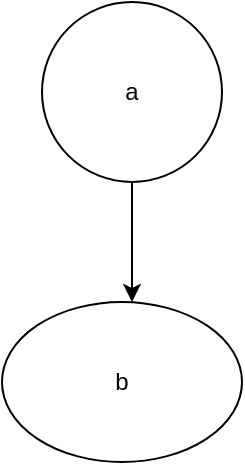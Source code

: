 <mxfile version="12.2.9" type="github" pages="1">
  <diagram id="n2jPuTEu8eCVJO-5JXMt" name="test1">
    <mxGraphModel dx="1357" dy="807" grid="1" gridSize="10" guides="1" tooltips="1" connect="1" arrows="1" fold="1" page="1" pageScale="1" pageWidth="827" pageHeight="1169" math="0" shadow="0">
      <root>
        <mxCell id="0"/>
        <mxCell id="1" parent="0"/>
        <mxCell id="p8opLblp01Gf8nCznx4M-1" value="b" style="ellipse;whiteSpace=wrap;html=1;" vertex="1" parent="1">
          <mxGeometry x="150" y="240" width="120" height="80" as="geometry"/>
        </mxCell>
        <mxCell id="p8opLblp01Gf8nCznx4M-2" value="a" style="ellipse;whiteSpace=wrap;html=1;aspect=fixed;" vertex="1" parent="1">
          <mxGeometry x="170" y="90" width="90" height="90" as="geometry"/>
        </mxCell>
        <mxCell id="p8opLblp01Gf8nCznx4M-4" value="" style="endArrow=classic;html=1;exitX=0.5;exitY=1;exitDx=0;exitDy=0;" edge="1" parent="1" source="p8opLblp01Gf8nCznx4M-2">
          <mxGeometry width="50" height="50" relative="1" as="geometry">
            <mxPoint x="150" y="390" as="sourcePoint"/>
            <mxPoint x="215" y="240" as="targetPoint"/>
          </mxGeometry>
        </mxCell>
      </root>
    </mxGraphModel>
  </diagram>
</mxfile>
